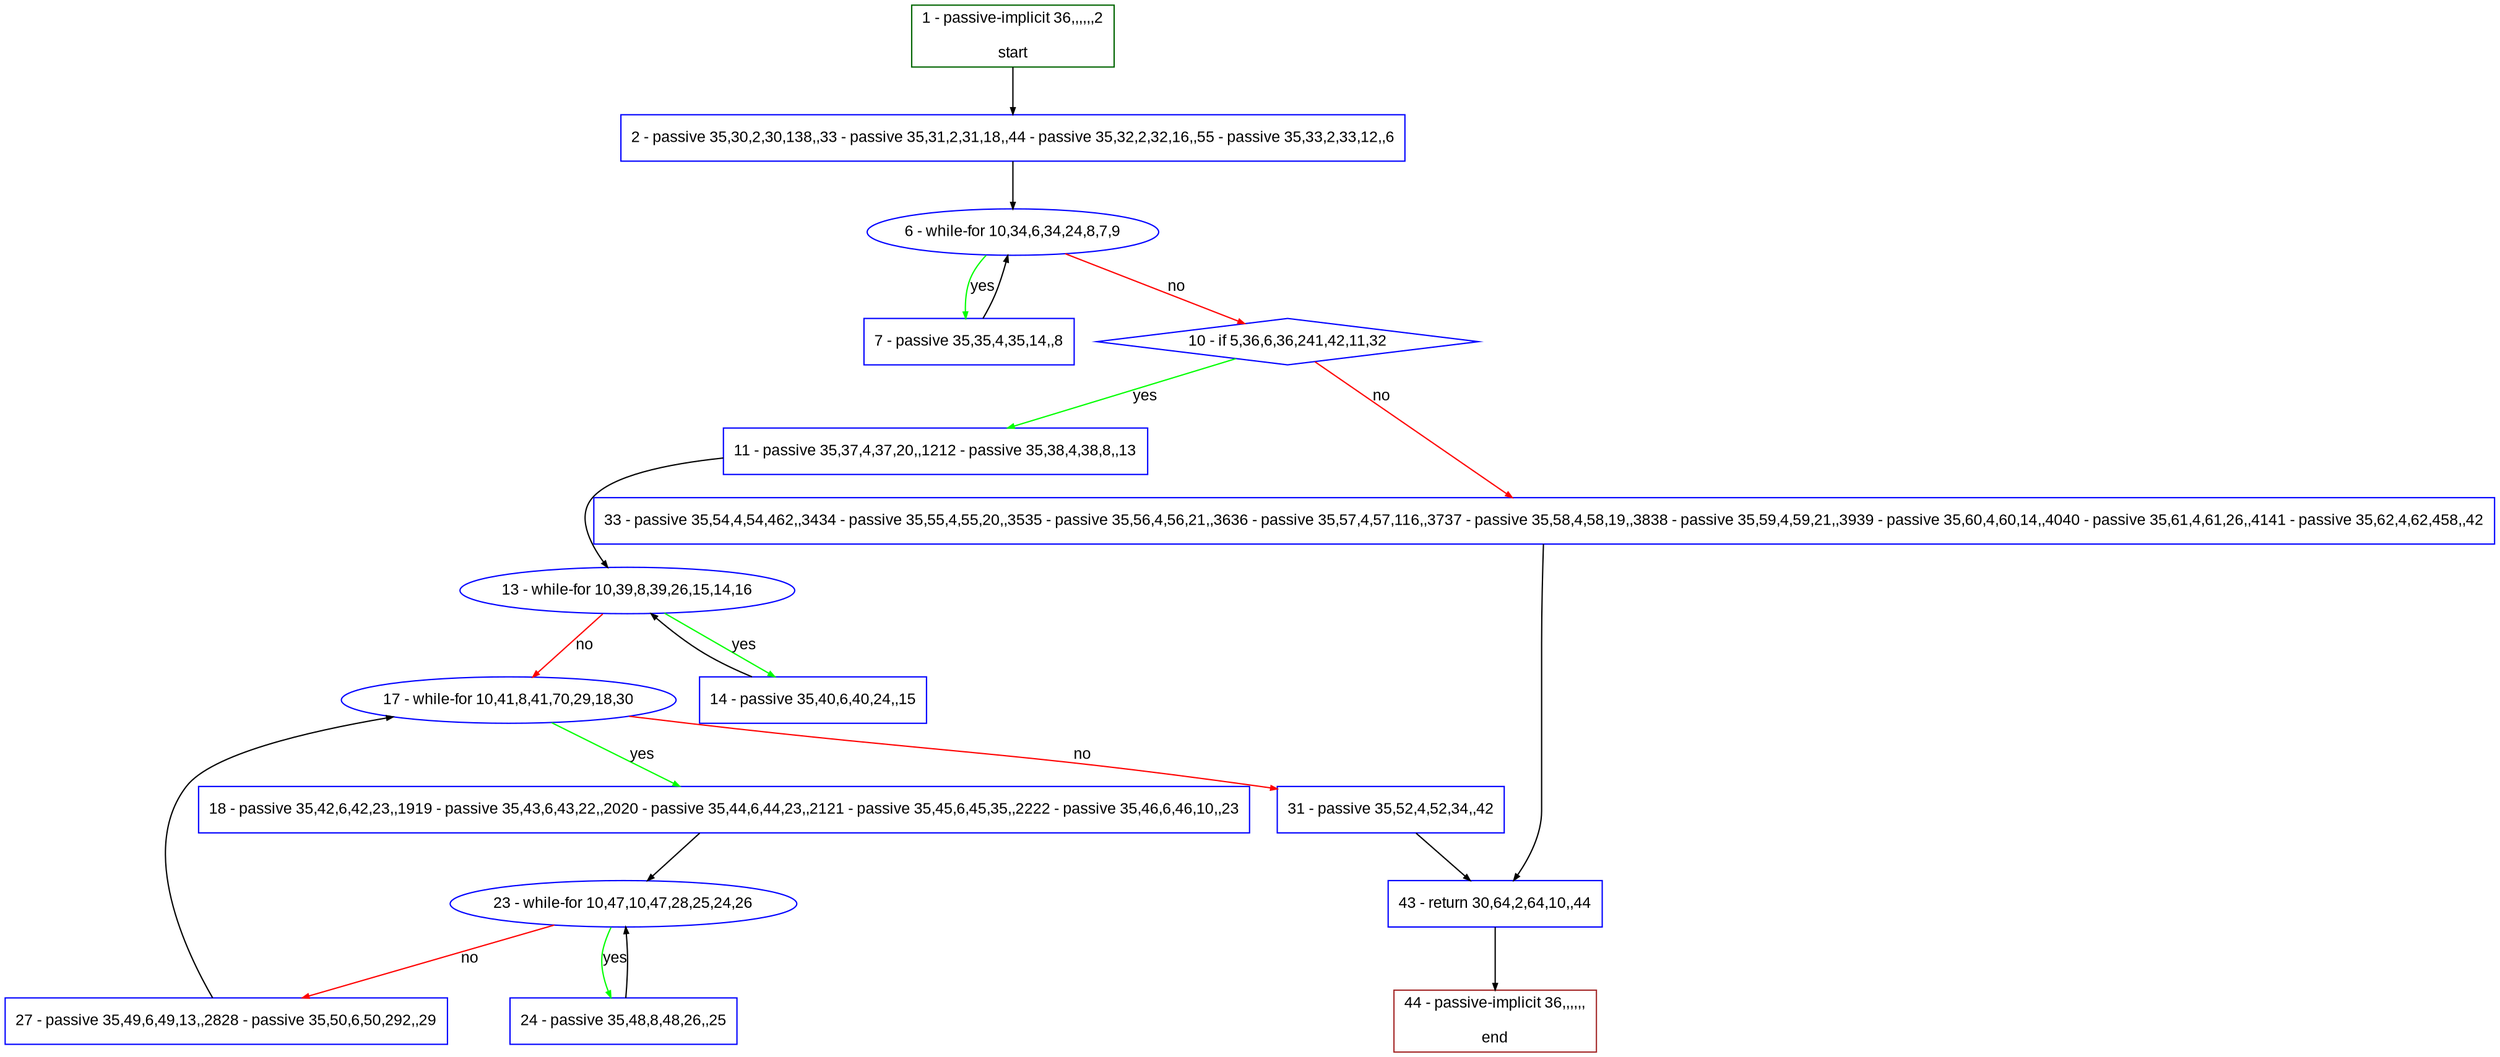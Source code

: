 digraph "" {
  graph [pack="true", label="", fontsize="12", packmode="clust", fontname="Arial", fillcolor="#FFFFCC", bgcolor="white", style="rounded,filled", compound="true"];
  node [node_initialized="no", label="", color="grey", fontsize="12", fillcolor="white", fontname="Arial", style="filled", shape="rectangle", compound="true", fixedsize="false"];
  edge [fontcolor="black", arrowhead="normal", arrowtail="none", arrowsize="0.5", ltail="", label="", color="black", fontsize="12", lhead="", fontname="Arial", dir="forward", compound="true"];
  __N1 [label="2 - passive 35,30,2,30,138,,33 - passive 35,31,2,31,18,,44 - passive 35,32,2,32,16,,55 - passive 35,33,2,33,12,,6", color="#0000ff", fillcolor="#ffffff", style="filled", shape="box"];
  __N2 [label="1 - passive-implicit 36,,,,,,2\n\nstart", color="#006400", fillcolor="#ffffff", style="filled", shape="box"];
  __N3 [label="6 - while-for 10,34,6,34,24,8,7,9", color="#0000ff", fillcolor="#ffffff", style="filled", shape="oval"];
  __N4 [label="7 - passive 35,35,4,35,14,,8", color="#0000ff", fillcolor="#ffffff", style="filled", shape="box"];
  __N5 [label="10 - if 5,36,6,36,241,42,11,32", color="#0000ff", fillcolor="#ffffff", style="filled", shape="diamond"];
  __N6 [label="11 - passive 35,37,4,37,20,,1212 - passive 35,38,4,38,8,,13", color="#0000ff", fillcolor="#ffffff", style="filled", shape="box"];
  __N7 [label="33 - passive 35,54,4,54,462,,3434 - passive 35,55,4,55,20,,3535 - passive 35,56,4,56,21,,3636 - passive 35,57,4,57,116,,3737 - passive 35,58,4,58,19,,3838 - passive 35,59,4,59,21,,3939 - passive 35,60,4,60,14,,4040 - passive 35,61,4,61,26,,4141 - passive 35,62,4,62,458,,42", color="#0000ff", fillcolor="#ffffff", style="filled", shape="box"];
  __N8 [label="13 - while-for 10,39,8,39,26,15,14,16", color="#0000ff", fillcolor="#ffffff", style="filled", shape="oval"];
  __N9 [label="14 - passive 35,40,6,40,24,,15", color="#0000ff", fillcolor="#ffffff", style="filled", shape="box"];
  __N10 [label="17 - while-for 10,41,8,41,70,29,18,30", color="#0000ff", fillcolor="#ffffff", style="filled", shape="oval"];
  __N11 [label="18 - passive 35,42,6,42,23,,1919 - passive 35,43,6,43,22,,2020 - passive 35,44,6,44,23,,2121 - passive 35,45,6,45,35,,2222 - passive 35,46,6,46,10,,23", color="#0000ff", fillcolor="#ffffff", style="filled", shape="box"];
  __N12 [label="31 - passive 35,52,4,52,34,,42", color="#0000ff", fillcolor="#ffffff", style="filled", shape="box"];
  __N13 [label="23 - while-for 10,47,10,47,28,25,24,26", color="#0000ff", fillcolor="#ffffff", style="filled", shape="oval"];
  __N14 [label="24 - passive 35,48,8,48,26,,25", color="#0000ff", fillcolor="#ffffff", style="filled", shape="box"];
  __N15 [label="27 - passive 35,49,6,49,13,,2828 - passive 35,50,6,50,292,,29", color="#0000ff", fillcolor="#ffffff", style="filled", shape="box"];
  __N16 [label="43 - return 30,64,2,64,10,,44", color="#0000ff", fillcolor="#ffffff", style="filled", shape="box"];
  __N17 [label="44 - passive-implicit 36,,,,,,\n\nend", color="#a52a2a", fillcolor="#ffffff", style="filled", shape="box"];
  __N2 -> __N1 [arrowhead="normal", arrowtail="none", color="#000000", label="", dir="forward"];
  __N1 -> __N3 [arrowhead="normal", arrowtail="none", color="#000000", label="", dir="forward"];
  __N3 -> __N4 [arrowhead="normal", arrowtail="none", color="#00ff00", label="yes", dir="forward"];
  __N4 -> __N3 [arrowhead="normal", arrowtail="none", color="#000000", label="", dir="forward"];
  __N3 -> __N5 [arrowhead="normal", arrowtail="none", color="#ff0000", label="no", dir="forward"];
  __N5 -> __N6 [arrowhead="normal", arrowtail="none", color="#00ff00", label="yes", dir="forward"];
  __N5 -> __N7 [arrowhead="normal", arrowtail="none", color="#ff0000", label="no", dir="forward"];
  __N6 -> __N8 [arrowhead="normal", arrowtail="none", color="#000000", label="", dir="forward"];
  __N8 -> __N9 [arrowhead="normal", arrowtail="none", color="#00ff00", label="yes", dir="forward"];
  __N9 -> __N8 [arrowhead="normal", arrowtail="none", color="#000000", label="", dir="forward"];
  __N8 -> __N10 [arrowhead="normal", arrowtail="none", color="#ff0000", label="no", dir="forward"];
  __N10 -> __N11 [arrowhead="normal", arrowtail="none", color="#00ff00", label="yes", dir="forward"];
  __N10 -> __N12 [arrowhead="normal", arrowtail="none", color="#ff0000", label="no", dir="forward"];
  __N11 -> __N13 [arrowhead="normal", arrowtail="none", color="#000000", label="", dir="forward"];
  __N13 -> __N14 [arrowhead="normal", arrowtail="none", color="#00ff00", label="yes", dir="forward"];
  __N14 -> __N13 [arrowhead="normal", arrowtail="none", color="#000000", label="", dir="forward"];
  __N13 -> __N15 [arrowhead="normal", arrowtail="none", color="#ff0000", label="no", dir="forward"];
  __N15 -> __N10 [arrowhead="normal", arrowtail="none", color="#000000", label="", dir="forward"];
  __N12 -> __N16 [arrowhead="normal", arrowtail="none", color="#000000", label="", dir="forward"];
  __N7 -> __N16 [arrowhead="normal", arrowtail="none", color="#000000", label="", dir="forward"];
  __N16 -> __N17 [arrowhead="normal", arrowtail="none", color="#000000", label="", dir="forward"];
}
